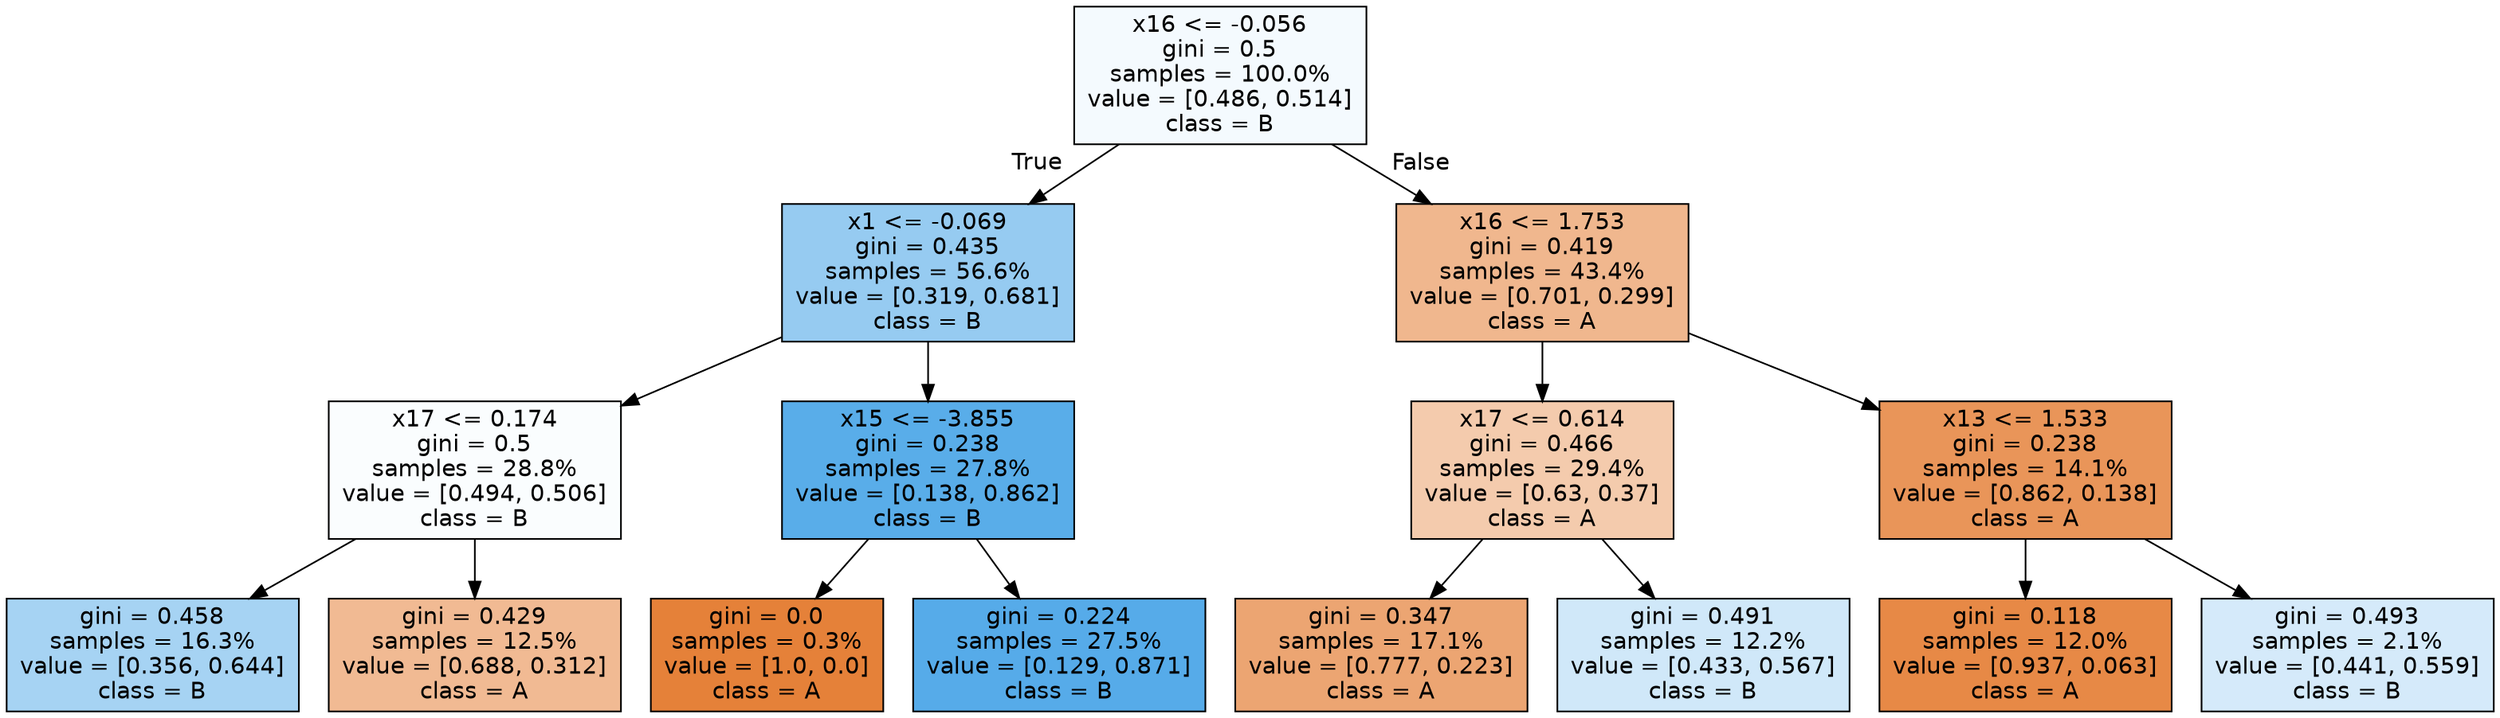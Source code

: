 digraph Tree {
node [shape=box, style="filled", color="black", fontname="helvetica"] ;
edge [fontname="helvetica"] ;
0 [label="x16 <= -0.056\ngini = 0.5\nsamples = 100.0%\nvalue = [0.486, 0.514]\nclass = B", fillcolor="#f4fafe"] ;
1 [label="x1 <= -0.069\ngini = 0.435\nsamples = 56.6%\nvalue = [0.319, 0.681]\nclass = B", fillcolor="#96cbf1"] ;
0 -> 1 [labeldistance=2.5, labelangle=45, headlabel="True"] ;
2 [label="x17 <= 0.174\ngini = 0.5\nsamples = 28.8%\nvalue = [0.494, 0.506]\nclass = B", fillcolor="#fafdfe"] ;
1 -> 2 ;
3 [label="gini = 0.458\nsamples = 16.3%\nvalue = [0.356, 0.644]\nclass = B", fillcolor="#a6d3f3"] ;
2 -> 3 ;
4 [label="gini = 0.429\nsamples = 12.5%\nvalue = [0.688, 0.312]\nclass = A", fillcolor="#f1ba93"] ;
2 -> 4 ;
5 [label="x15 <= -3.855\ngini = 0.238\nsamples = 27.8%\nvalue = [0.138, 0.862]\nclass = B", fillcolor="#59ade9"] ;
1 -> 5 ;
6 [label="gini = 0.0\nsamples = 0.3%\nvalue = [1.0, 0.0]\nclass = A", fillcolor="#e58139"] ;
5 -> 6 ;
7 [label="gini = 0.224\nsamples = 27.5%\nvalue = [0.129, 0.871]\nclass = B", fillcolor="#56abe9"] ;
5 -> 7 ;
8 [label="x16 <= 1.753\ngini = 0.419\nsamples = 43.4%\nvalue = [0.701, 0.299]\nclass = A", fillcolor="#f0b78e"] ;
0 -> 8 [labeldistance=2.5, labelangle=-45, headlabel="False"] ;
9 [label="x17 <= 0.614\ngini = 0.466\nsamples = 29.4%\nvalue = [0.63, 0.37]\nclass = A", fillcolor="#f4cbad"] ;
8 -> 9 ;
10 [label="gini = 0.347\nsamples = 17.1%\nvalue = [0.777, 0.223]\nclass = A", fillcolor="#eca572"] ;
9 -> 10 ;
11 [label="gini = 0.491\nsamples = 12.2%\nvalue = [0.433, 0.567]\nclass = B", fillcolor="#d0e8f9"] ;
9 -> 11 ;
12 [label="x13 <= 1.533\ngini = 0.238\nsamples = 14.1%\nvalue = [0.862, 0.138]\nclass = A", fillcolor="#e99559"] ;
8 -> 12 ;
13 [label="gini = 0.118\nsamples = 12.0%\nvalue = [0.937, 0.063]\nclass = A", fillcolor="#e78946"] ;
12 -> 13 ;
14 [label="gini = 0.493\nsamples = 2.1%\nvalue = [0.441, 0.559]\nclass = B", fillcolor="#d5eafa"] ;
12 -> 14 ;
}